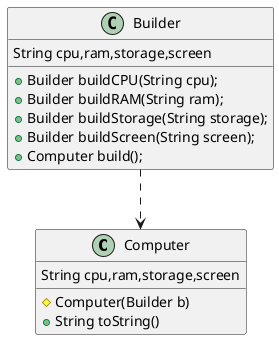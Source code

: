 @startuml
'https://plantuml.com/class-diagram

class Computer{
    String cpu,ram,storage,screen
    # Computer(Builder b)
    + String toString()
}
class Builder{
    String cpu,ram,storage,screen
    + Builder buildCPU(String cpu);
    + Builder buildRAM(String ram);
    + Builder buildStorage(String storage);
    + Builder buildScreen(String screen);
    + Computer build();
}

Builder ..>Computer
@enduml